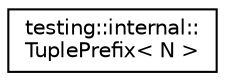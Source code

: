 digraph "Graphical Class Hierarchy"
{
  edge [fontname="Helvetica",fontsize="10",labelfontname="Helvetica",labelfontsize="10"];
  node [fontname="Helvetica",fontsize="10",shape=record];
  rankdir="LR";
  Node1 [label="testing::internal::\lTuplePrefix\< N \>",height=0.2,width=0.4,color="black", fillcolor="white", style="filled",URL="$classtesting_1_1internal_1_1_tuple_prefix.html"];
}
